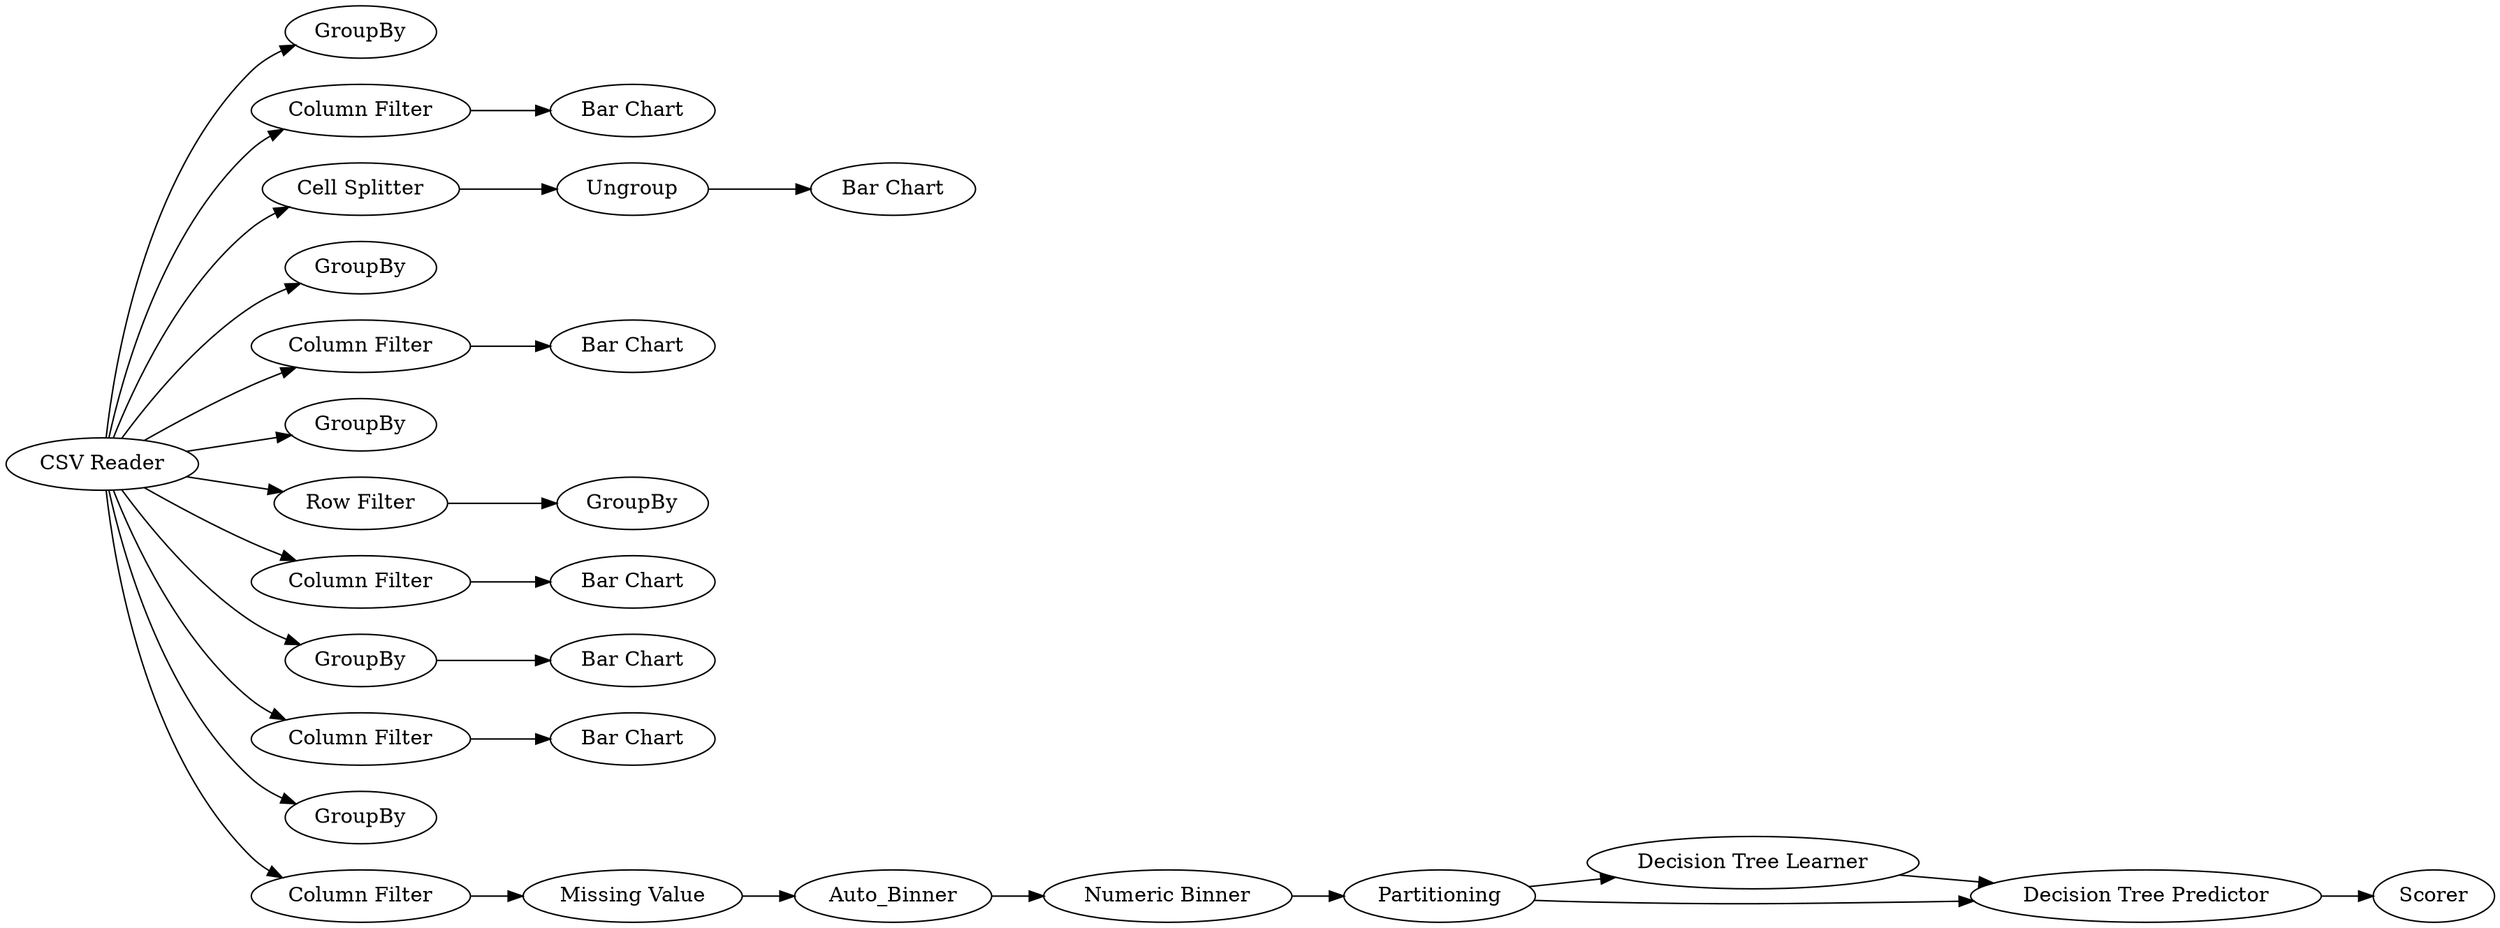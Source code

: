 digraph {
	"-6371408273171777615_11" [label="Bar Chart"]
	"-6371408273171777615_21" [label=GroupBy]
	"-6371408273171777615_12" [label="Column Filter"]
	"-6371408273171777615_5" [label="Cell Splitter"]
	"-6371408273171777615_18" [label=GroupBy]
	"-6371408273171777615_28" [label=Scorer]
	"-6371408273171777615_26" [label=Partitioning]
	"-6371408273171777615_15" [label="Bar Chart"]
	"-6371408273171777615_3" [label="Column Filter"]
	"-6371408273171777615_9" [label="Bar Chart"]
	"-6371408273171777615_13" [label="Bar Chart"]
	"-6371408273171777615_7" [label="Bar Chart"]
	"-6371408273171777615_16" [label=GroupBy]
	"-6371408273171777615_19" [label="Row Filter"]
	"-6371408273171777615_4" [label="Bar Chart"]
	"-6371408273171777615_10" [label="Column Filter"]
	"-6371408273171777615_27" [label="Decision Tree Learner"]
	"-6371408273171777615_20" [label=GroupBy]
	"-6371408273171777615_23" [label="Missing Value"]
	"-6371408273171777615_1" [label="CSV Reader"]
	"-6371408273171777615_14" [label=GroupBy]
	"-6371408273171777615_8" [label="Column Filter"]
	"-6371408273171777615_24" [label=Auto_Binner]
	"-6371408273171777615_25" [label="Numeric Binner"]
	"-6371408273171777615_29" [label="Decision Tree Predictor"]
	"-6371408273171777615_17" [label=GroupBy]
	"-6371408273171777615_6" [label=Ungroup]
	"-6371408273171777615_22" [label="Column Filter"]
	"-6371408273171777615_26" -> "-6371408273171777615_29"
	"-6371408273171777615_25" -> "-6371408273171777615_26"
	"-6371408273171777615_1" -> "-6371408273171777615_8"
	"-6371408273171777615_1" -> "-6371408273171777615_12"
	"-6371408273171777615_22" -> "-6371408273171777615_23"
	"-6371408273171777615_1" -> "-6371408273171777615_5"
	"-6371408273171777615_1" -> "-6371408273171777615_14"
	"-6371408273171777615_6" -> "-6371408273171777615_7"
	"-6371408273171777615_10" -> "-6371408273171777615_11"
	"-6371408273171777615_14" -> "-6371408273171777615_15"
	"-6371408273171777615_26" -> "-6371408273171777615_27"
	"-6371408273171777615_3" -> "-6371408273171777615_4"
	"-6371408273171777615_19" -> "-6371408273171777615_20"
	"-6371408273171777615_1" -> "-6371408273171777615_17"
	"-6371408273171777615_1" -> "-6371408273171777615_22"
	"-6371408273171777615_1" -> "-6371408273171777615_21"
	"-6371408273171777615_1" -> "-6371408273171777615_18"
	"-6371408273171777615_8" -> "-6371408273171777615_9"
	"-6371408273171777615_1" -> "-6371408273171777615_19"
	"-6371408273171777615_27" -> "-6371408273171777615_29"
	"-6371408273171777615_1" -> "-6371408273171777615_10"
	"-6371408273171777615_24" -> "-6371408273171777615_25"
	"-6371408273171777615_1" -> "-6371408273171777615_3"
	"-6371408273171777615_5" -> "-6371408273171777615_6"
	"-6371408273171777615_1" -> "-6371408273171777615_16"
	"-6371408273171777615_23" -> "-6371408273171777615_24"
	"-6371408273171777615_12" -> "-6371408273171777615_13"
	"-6371408273171777615_29" -> "-6371408273171777615_28"
	rankdir=LR
}
